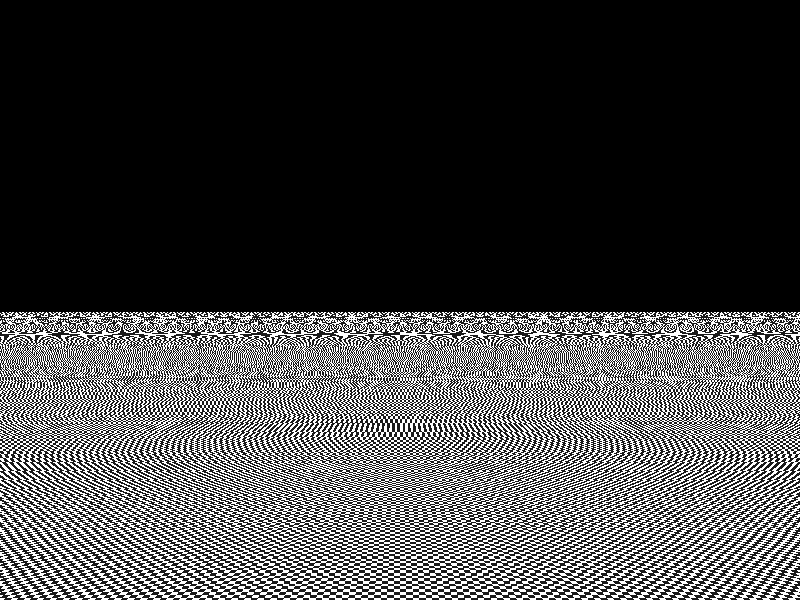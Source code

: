 camera {	
	location <0, 2, -400>		           
	look_at <0,10,0>       	
}                


plane { y, -220
		pigment { checker rgb <0.1, 0.1, 0.1> rgb <1.0, 1.0, 1.0> scale 5 }
		finish { reflection 0.2 ambient 0.4 }
	}

	fog {
		distance 1000
		color rgb 0.9
		fog_offset 2
		fog_alt 5
		fog_type 2
	} 
